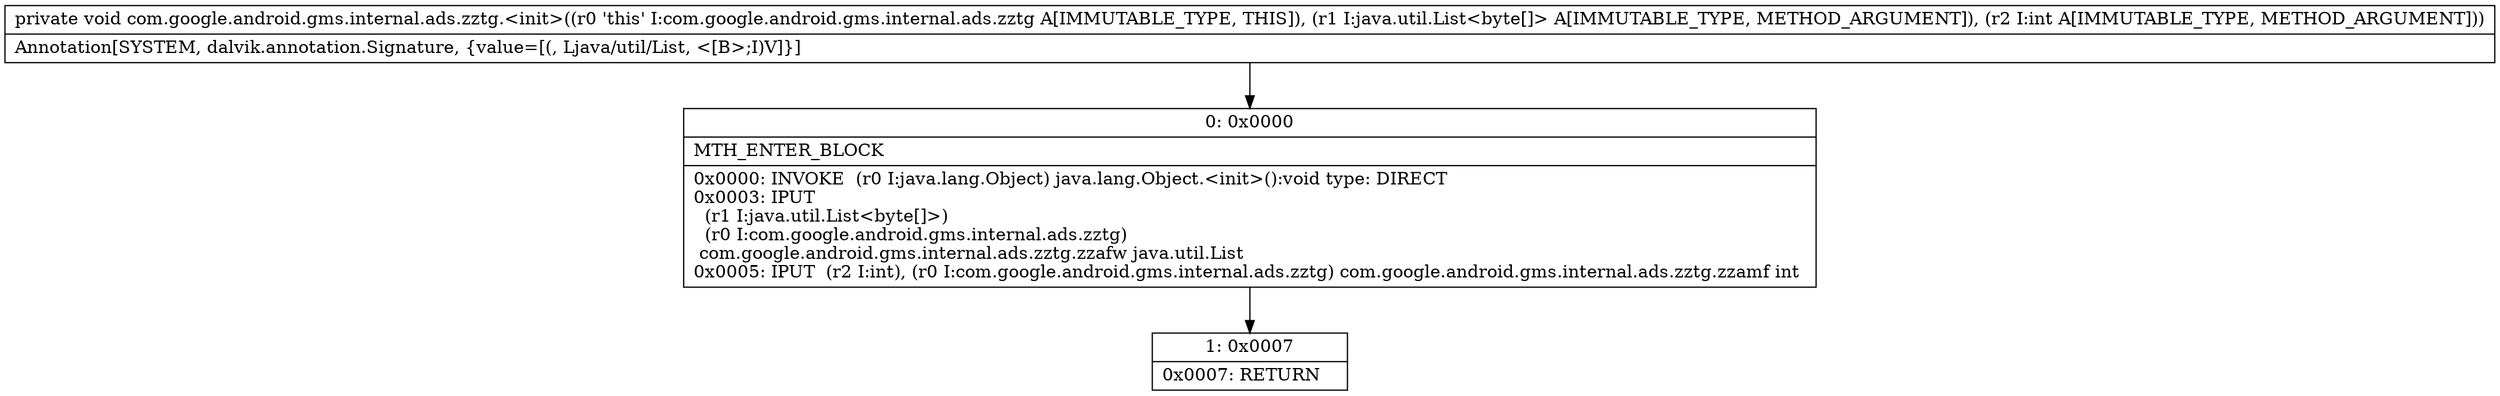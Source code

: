 digraph "CFG forcom.google.android.gms.internal.ads.zztg.\<init\>(Ljava\/util\/List;I)V" {
Node_0 [shape=record,label="{0\:\ 0x0000|MTH_ENTER_BLOCK\l|0x0000: INVOKE  (r0 I:java.lang.Object) java.lang.Object.\<init\>():void type: DIRECT \l0x0003: IPUT  \l  (r1 I:java.util.List\<byte[]\>)\l  (r0 I:com.google.android.gms.internal.ads.zztg)\l com.google.android.gms.internal.ads.zztg.zzafw java.util.List \l0x0005: IPUT  (r2 I:int), (r0 I:com.google.android.gms.internal.ads.zztg) com.google.android.gms.internal.ads.zztg.zzamf int \l}"];
Node_1 [shape=record,label="{1\:\ 0x0007|0x0007: RETURN   \l}"];
MethodNode[shape=record,label="{private void com.google.android.gms.internal.ads.zztg.\<init\>((r0 'this' I:com.google.android.gms.internal.ads.zztg A[IMMUTABLE_TYPE, THIS]), (r1 I:java.util.List\<byte[]\> A[IMMUTABLE_TYPE, METHOD_ARGUMENT]), (r2 I:int A[IMMUTABLE_TYPE, METHOD_ARGUMENT]))  | Annotation[SYSTEM, dalvik.annotation.Signature, \{value=[(, Ljava\/util\/List, \<[B\>;I)V]\}]\l}"];
MethodNode -> Node_0;
Node_0 -> Node_1;
}

